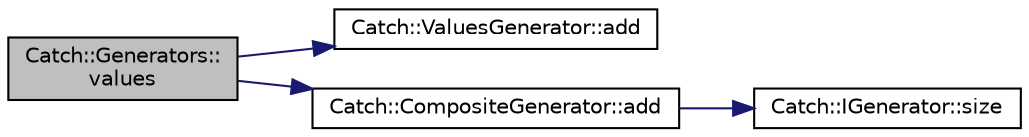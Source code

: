 digraph "Catch::Generators::values"
{
  edge [fontname="Helvetica",fontsize="10",labelfontname="Helvetica",labelfontsize="10"];
  node [fontname="Helvetica",fontsize="10",shape=record];
  rankdir="LR";
  Node1 [label="Catch::Generators::\lvalues",height=0.2,width=0.4,color="black", fillcolor="grey75", style="filled" fontcolor="black"];
  Node1 -> Node2 [color="midnightblue",fontsize="10",style="solid",fontname="Helvetica"];
  Node2 [label="Catch::ValuesGenerator::add",height=0.2,width=0.4,color="black", fillcolor="white", style="filled",URL="$class_catch_1_1_values_generator.html#a8412c8ce5d9d4fc6ff06d5246d56d538"];
  Node1 -> Node3 [color="midnightblue",fontsize="10",style="solid",fontname="Helvetica"];
  Node3 [label="Catch::CompositeGenerator::add",height=0.2,width=0.4,color="black", fillcolor="white", style="filled",URL="$class_catch_1_1_composite_generator.html#af3774d42ad2d3453d089ca599efe0517"];
  Node3 -> Node4 [color="midnightblue",fontsize="10",style="solid",fontname="Helvetica"];
  Node4 [label="Catch::IGenerator::size",height=0.2,width=0.4,color="black", fillcolor="white", style="filled",URL="$struct_catch_1_1_i_generator.html#a2e317253b03e838b6065ce69719a198e"];
}
